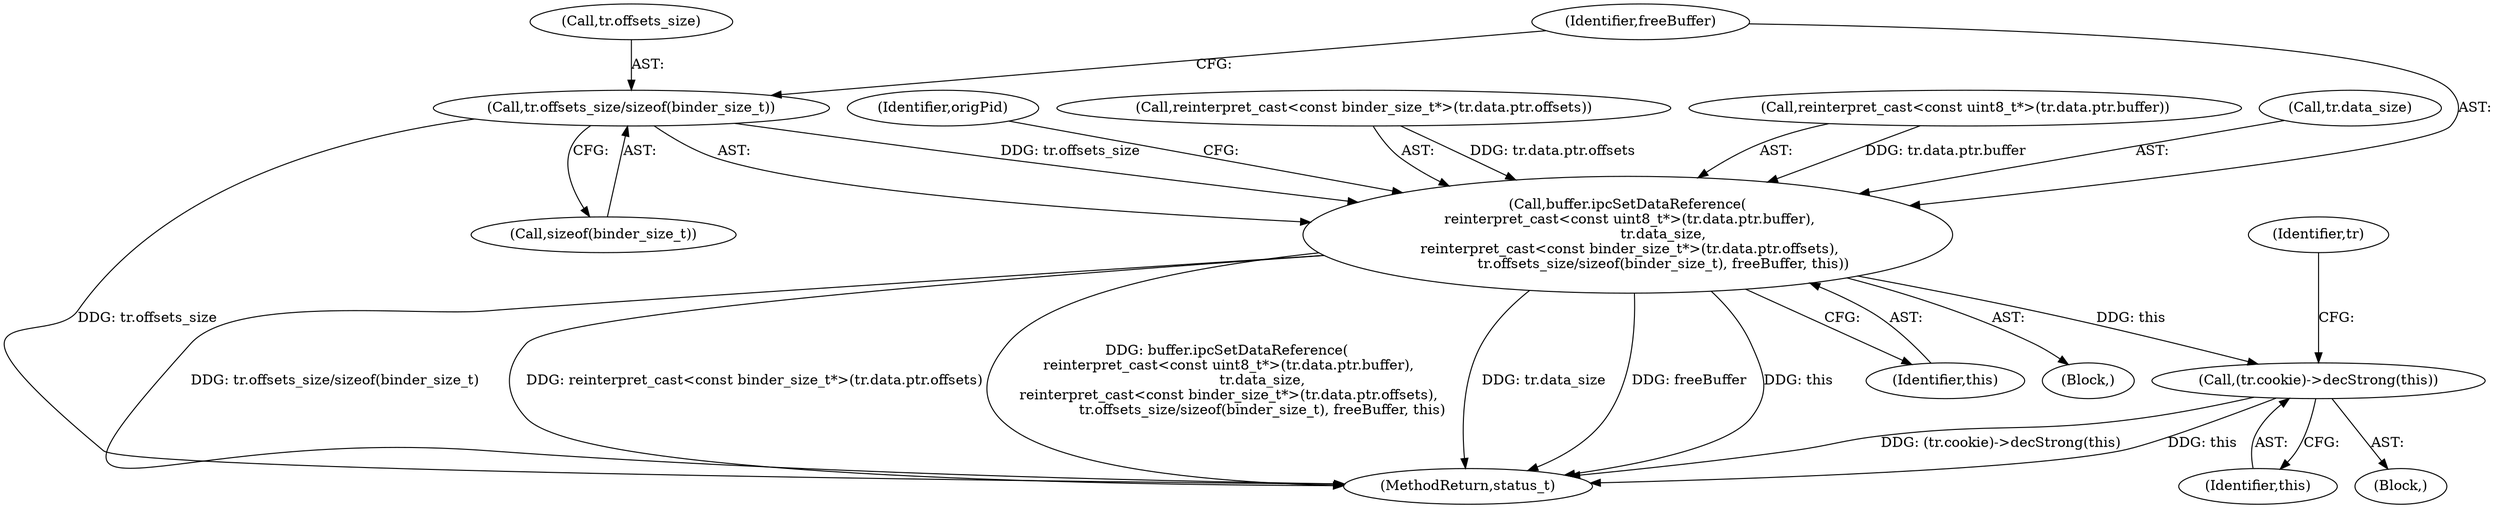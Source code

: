 digraph "0_Android_a59b827869a2ea04022dd225007f29af8d61837a@API" {
"1000316" [label="(Call,tr.offsets_size/sizeof(binder_size_t))"];
"1000294" [label="(Call,buffer.ipcSetDataReference(\n reinterpret_cast<const uint8_t*>(tr.data.ptr.buffer),\n                tr.data_size,\n reinterpret_cast<const binder_size_t*>(tr.data.ptr.offsets),\n                tr.offsets_size/sizeof(binder_size_t), freeBuffer, this))"];
"1000463" [label="(Call,(tr.cookie)->decStrong(this))"];
"1000260" [label="(Block,)"];
"1000452" [label="(Block,)"];
"1000474" [label="(Identifier,tr)"];
"1000464" [label="(Identifier,this)"];
"1000316" [label="(Call,tr.offsets_size/sizeof(binder_size_t))"];
"1000322" [label="(Identifier,freeBuffer)"];
"1000326" [label="(Identifier,origPid)"];
"1000317" [label="(Call,tr.offsets_size)"];
"1000294" [label="(Call,buffer.ipcSetDataReference(\n reinterpret_cast<const uint8_t*>(tr.data.ptr.buffer),\n                tr.data_size,\n reinterpret_cast<const binder_size_t*>(tr.data.ptr.offsets),\n                tr.offsets_size/sizeof(binder_size_t), freeBuffer, this))"];
"1000320" [label="(Call,sizeof(binder_size_t))"];
"1000592" [label="(MethodReturn,status_t)"];
"1000307" [label="(Call,reinterpret_cast<const binder_size_t*>(tr.data.ptr.offsets))"];
"1000295" [label="(Call,reinterpret_cast<const uint8_t*>(tr.data.ptr.buffer))"];
"1000323" [label="(Identifier,this)"];
"1000463" [label="(Call,(tr.cookie)->decStrong(this))"];
"1000304" [label="(Call,tr.data_size)"];
"1000316" -> "1000294"  [label="AST: "];
"1000316" -> "1000320"  [label="CFG: "];
"1000317" -> "1000316"  [label="AST: "];
"1000320" -> "1000316"  [label="AST: "];
"1000322" -> "1000316"  [label="CFG: "];
"1000316" -> "1000592"  [label="DDG: tr.offsets_size"];
"1000316" -> "1000294"  [label="DDG: tr.offsets_size"];
"1000294" -> "1000260"  [label="AST: "];
"1000294" -> "1000323"  [label="CFG: "];
"1000295" -> "1000294"  [label="AST: "];
"1000304" -> "1000294"  [label="AST: "];
"1000307" -> "1000294"  [label="AST: "];
"1000322" -> "1000294"  [label="AST: "];
"1000323" -> "1000294"  [label="AST: "];
"1000326" -> "1000294"  [label="CFG: "];
"1000294" -> "1000592"  [label="DDG: buffer.ipcSetDataReference(\n reinterpret_cast<const uint8_t*>(tr.data.ptr.buffer),\n                tr.data_size,\n reinterpret_cast<const binder_size_t*>(tr.data.ptr.offsets),\n                tr.offsets_size/sizeof(binder_size_t), freeBuffer, this)"];
"1000294" -> "1000592"  [label="DDG: tr.data_size"];
"1000294" -> "1000592"  [label="DDG: tr.offsets_size/sizeof(binder_size_t)"];
"1000294" -> "1000592"  [label="DDG: reinterpret_cast<const binder_size_t*>(tr.data.ptr.offsets)"];
"1000294" -> "1000592"  [label="DDG: freeBuffer"];
"1000294" -> "1000592"  [label="DDG: this"];
"1000295" -> "1000294"  [label="DDG: tr.data.ptr.buffer"];
"1000307" -> "1000294"  [label="DDG: tr.data.ptr.offsets"];
"1000294" -> "1000463"  [label="DDG: this"];
"1000463" -> "1000452"  [label="AST: "];
"1000463" -> "1000464"  [label="CFG: "];
"1000464" -> "1000463"  [label="AST: "];
"1000474" -> "1000463"  [label="CFG: "];
"1000463" -> "1000592"  [label="DDG: (tr.cookie)->decStrong(this)"];
"1000463" -> "1000592"  [label="DDG: this"];
}
